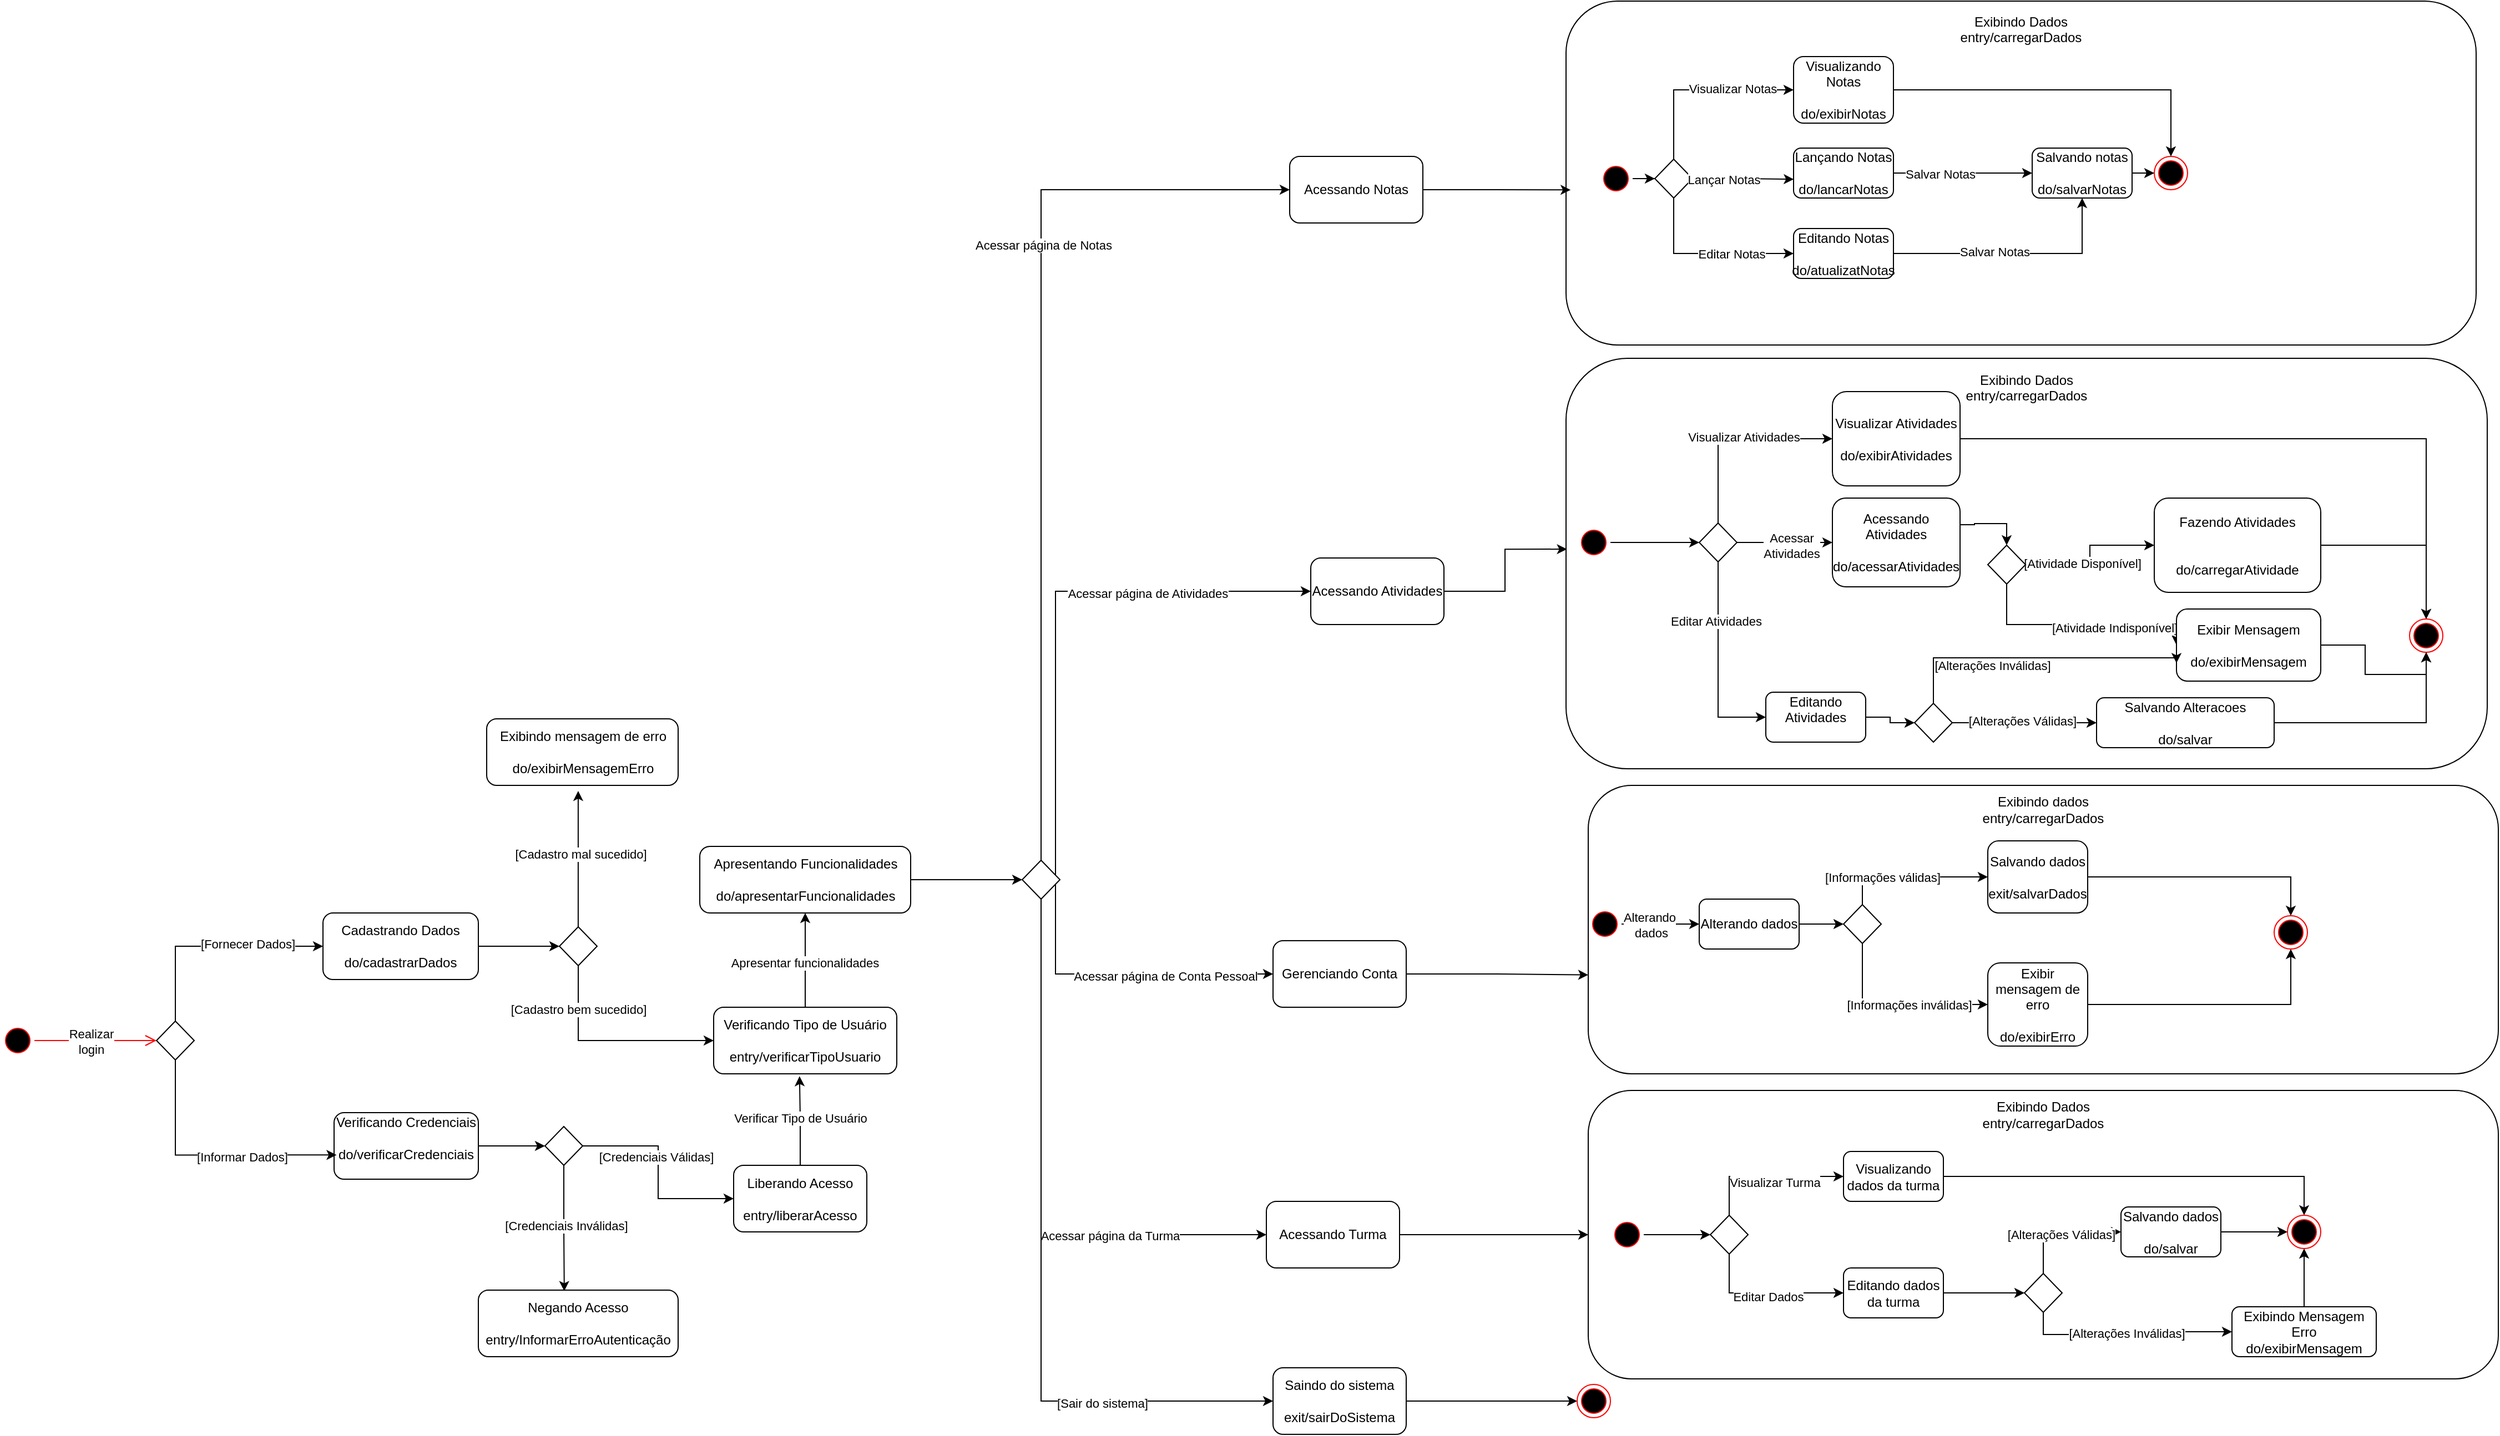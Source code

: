 <mxfile version="24.8.1">
  <diagram name="Página-1" id="I2b7wdGEfSweoE78V1_2">
    <mxGraphModel dx="1282" dy="1734" grid="1" gridSize="10" guides="1" tooltips="1" connect="1" arrows="1" fold="1" page="1" pageScale="1" pageWidth="827" pageHeight="1169" math="0" shadow="0">
      <root>
        <mxCell id="0" />
        <mxCell id="1" parent="0" />
        <mxCell id="JUO4s-n9FVD3C7-Owql0-78" value="Exibindo Dados&lt;div&gt;entry/carregarDados&lt;/div&gt;&lt;div&gt;&lt;br&gt;&lt;/div&gt;&lt;div&gt;&lt;br&gt;&lt;/div&gt;&lt;div&gt;&lt;br&gt;&lt;/div&gt;&lt;div&gt;&lt;br&gt;&lt;/div&gt;&lt;div&gt;&lt;br&gt;&lt;/div&gt;&lt;div&gt;&lt;br&gt;&lt;/div&gt;&lt;div&gt;&lt;br&gt;&lt;/div&gt;&lt;div&gt;&lt;br&gt;&lt;/div&gt;&lt;div&gt;&lt;br&gt;&lt;/div&gt;&lt;div&gt;&lt;br&gt;&lt;/div&gt;&lt;div&gt;&lt;br&gt;&lt;/div&gt;&lt;div&gt;&lt;br&gt;&lt;/div&gt;&lt;div&gt;&lt;br&gt;&lt;/div&gt;&lt;div&gt;&lt;br&gt;&lt;/div&gt;&lt;div&gt;&lt;br&gt;&lt;/div&gt;&lt;div&gt;&lt;br&gt;&lt;/div&gt;&lt;div&gt;&lt;br&gt;&lt;/div&gt;&lt;div&gt;&lt;br&gt;&lt;/div&gt;" style="rounded=1;whiteSpace=wrap;html=1;" vertex="1" parent="1">
          <mxGeometry x="1430" y="-742" width="820" height="310" as="geometry" />
        </mxCell>
        <mxCell id="JUO4s-n9FVD3C7-Owql0-7" value="" style="ellipse;html=1;shape=startState;fillColor=#000000;strokeColor=#ff0000;" vertex="1" parent="1">
          <mxGeometry x="20" y="180" width="30" height="30" as="geometry" />
        </mxCell>
        <mxCell id="JUO4s-n9FVD3C7-Owql0-8" value="" style="edgeStyle=orthogonalEdgeStyle;html=1;verticalAlign=bottom;endArrow=open;endSize=8;strokeColor=#ff0000;rounded=0;entryX=0;entryY=0.5;entryDx=0;entryDy=0;" edge="1" parent="1" source="JUO4s-n9FVD3C7-Owql0-7" target="JUO4s-n9FVD3C7-Owql0-11">
          <mxGeometry relative="1" as="geometry">
            <mxPoint x="130" y="195" as="targetPoint" />
          </mxGeometry>
        </mxCell>
        <mxCell id="JUO4s-n9FVD3C7-Owql0-9" value="Realizar&lt;div&gt;login&lt;/div&gt;" style="edgeLabel;html=1;align=center;verticalAlign=middle;resizable=0;points=[];" vertex="1" connectable="0" parent="JUO4s-n9FVD3C7-Owql0-8">
          <mxGeometry x="-0.077" y="-1" relative="1" as="geometry">
            <mxPoint as="offset" />
          </mxGeometry>
        </mxCell>
        <mxCell id="JUO4s-n9FVD3C7-Owql0-14" style="edgeStyle=orthogonalEdgeStyle;rounded=0;orthogonalLoop=1;jettySize=auto;html=1;entryX=0;entryY=0.5;entryDx=0;entryDy=0;exitX=0.5;exitY=0;exitDx=0;exitDy=0;" edge="1" parent="1" source="JUO4s-n9FVD3C7-Owql0-11" target="JUO4s-n9FVD3C7-Owql0-12">
          <mxGeometry relative="1" as="geometry" />
        </mxCell>
        <mxCell id="JUO4s-n9FVD3C7-Owql0-17" value="[Fornecer Dados]" style="edgeLabel;html=1;align=center;verticalAlign=middle;resizable=0;points=[];" vertex="1" connectable="0" parent="JUO4s-n9FVD3C7-Owql0-14">
          <mxGeometry x="0.321" y="2" relative="1" as="geometry">
            <mxPoint as="offset" />
          </mxGeometry>
        </mxCell>
        <mxCell id="JUO4s-n9FVD3C7-Owql0-11" value="" style="rhombus;whiteSpace=wrap;html=1;" vertex="1" parent="1">
          <mxGeometry x="160" y="177.5" width="34" height="35" as="geometry" />
        </mxCell>
        <mxCell id="JUO4s-n9FVD3C7-Owql0-128" style="edgeStyle=orthogonalEdgeStyle;rounded=0;orthogonalLoop=1;jettySize=auto;html=1;entryX=0;entryY=0.5;entryDx=0;entryDy=0;" edge="1" parent="1" source="JUO4s-n9FVD3C7-Owql0-12" target="JUO4s-n9FVD3C7-Owql0-127">
          <mxGeometry relative="1" as="geometry" />
        </mxCell>
        <mxCell id="JUO4s-n9FVD3C7-Owql0-12" value="Cadastrando Dados&lt;div&gt;&lt;br&gt;&lt;/div&gt;&lt;div&gt;do/cadastrarDados&lt;/div&gt;" style="rounded=1;whiteSpace=wrap;html=1;" vertex="1" parent="1">
          <mxGeometry x="310" y="80" width="140" height="60" as="geometry" />
        </mxCell>
        <mxCell id="JUO4s-n9FVD3C7-Owql0-19" style="edgeStyle=orthogonalEdgeStyle;rounded=0;orthogonalLoop=1;jettySize=auto;html=1;entryX=0;entryY=0.5;entryDx=0;entryDy=0;" edge="1" parent="1" source="JUO4s-n9FVD3C7-Owql0-13" target="JUO4s-n9FVD3C7-Owql0-18">
          <mxGeometry relative="1" as="geometry" />
        </mxCell>
        <mxCell id="JUO4s-n9FVD3C7-Owql0-13" value="Verificando Credenciais&lt;div&gt;&lt;br&gt;&lt;/div&gt;&lt;div&gt;do/verificarCredenciais&lt;/div&gt;&lt;div&gt;&lt;br&gt;&lt;/div&gt;" style="rounded=1;whiteSpace=wrap;html=1;" vertex="1" parent="1">
          <mxGeometry x="320" y="260" width="130" height="60" as="geometry" />
        </mxCell>
        <mxCell id="JUO4s-n9FVD3C7-Owql0-15" style="edgeStyle=orthogonalEdgeStyle;rounded=0;orthogonalLoop=1;jettySize=auto;html=1;entryX=0.017;entryY=0.636;entryDx=0;entryDy=0;entryPerimeter=0;exitX=0.5;exitY=1;exitDx=0;exitDy=0;" edge="1" parent="1" source="JUO4s-n9FVD3C7-Owql0-11" target="JUO4s-n9FVD3C7-Owql0-13">
          <mxGeometry relative="1" as="geometry">
            <Array as="points">
              <mxPoint x="177" y="298" />
            </Array>
          </mxGeometry>
        </mxCell>
        <mxCell id="JUO4s-n9FVD3C7-Owql0-16" value="[Informar Dados]" style="edgeLabel;html=1;align=center;verticalAlign=middle;resizable=0;points=[];" vertex="1" connectable="0" parent="JUO4s-n9FVD3C7-Owql0-15">
          <mxGeometry x="0.254" y="-2" relative="1" as="geometry">
            <mxPoint as="offset" />
          </mxGeometry>
        </mxCell>
        <mxCell id="JUO4s-n9FVD3C7-Owql0-23" style="edgeStyle=orthogonalEdgeStyle;rounded=0;orthogonalLoop=1;jettySize=auto;html=1;entryX=0;entryY=0.5;entryDx=0;entryDy=0;" edge="1" parent="1" source="JUO4s-n9FVD3C7-Owql0-18" target="JUO4s-n9FVD3C7-Owql0-20">
          <mxGeometry relative="1" as="geometry" />
        </mxCell>
        <mxCell id="JUO4s-n9FVD3C7-Owql0-25" value="[Credenciais Válidas]" style="edgeLabel;html=1;align=center;verticalAlign=middle;resizable=0;points=[];" vertex="1" connectable="0" parent="JUO4s-n9FVD3C7-Owql0-23">
          <mxGeometry x="-0.158" y="-2" relative="1" as="geometry">
            <mxPoint as="offset" />
          </mxGeometry>
        </mxCell>
        <mxCell id="JUO4s-n9FVD3C7-Owql0-18" value="" style="rhombus;whiteSpace=wrap;html=1;" vertex="1" parent="1">
          <mxGeometry x="510" y="272.5" width="34" height="35" as="geometry" />
        </mxCell>
        <mxCell id="JUO4s-n9FVD3C7-Owql0-28" style="edgeStyle=orthogonalEdgeStyle;rounded=0;orthogonalLoop=1;jettySize=auto;html=1;entryX=0.5;entryY=1;entryDx=0;entryDy=0;exitX=0.5;exitY=0;exitDx=0;exitDy=0;" edge="1" parent="1" source="JUO4s-n9FVD3C7-Owql0-30" target="JUO4s-n9FVD3C7-Owql0-27">
          <mxGeometry relative="1" as="geometry">
            <mxPoint x="740" y="160" as="sourcePoint" />
          </mxGeometry>
        </mxCell>
        <mxCell id="JUO4s-n9FVD3C7-Owql0-29" value="Apresentar funcionalidades" style="edgeLabel;html=1;align=center;verticalAlign=middle;resizable=0;points=[];" vertex="1" connectable="0" parent="JUO4s-n9FVD3C7-Owql0-28">
          <mxGeometry x="-0.054" y="1" relative="1" as="geometry">
            <mxPoint as="offset" />
          </mxGeometry>
        </mxCell>
        <mxCell id="JUO4s-n9FVD3C7-Owql0-20" value="Liberando Acesso&lt;div&gt;&lt;br&gt;&lt;/div&gt;&lt;div&gt;entry/liberarAcesso&lt;/div&gt;" style="rounded=1;whiteSpace=wrap;html=1;" vertex="1" parent="1">
          <mxGeometry x="680" y="307.5" width="120" height="60" as="geometry" />
        </mxCell>
        <mxCell id="JUO4s-n9FVD3C7-Owql0-21" value="Negando Acesso&lt;div&gt;&lt;br&gt;&lt;/div&gt;&lt;div&gt;entry/InformarErroAutenticação&lt;/div&gt;" style="rounded=1;whiteSpace=wrap;html=1;" vertex="1" parent="1">
          <mxGeometry x="450" y="420" width="180" height="60" as="geometry" />
        </mxCell>
        <mxCell id="JUO4s-n9FVD3C7-Owql0-24" style="edgeStyle=orthogonalEdgeStyle;rounded=0;orthogonalLoop=1;jettySize=auto;html=1;entryX=0.43;entryY=0.014;entryDx=0;entryDy=0;entryPerimeter=0;" edge="1" parent="1" source="JUO4s-n9FVD3C7-Owql0-18" target="JUO4s-n9FVD3C7-Owql0-21">
          <mxGeometry relative="1" as="geometry" />
        </mxCell>
        <mxCell id="JUO4s-n9FVD3C7-Owql0-26" value="[Credenciais Inválidas]" style="edgeLabel;html=1;align=center;verticalAlign=middle;resizable=0;points=[];" vertex="1" connectable="0" parent="JUO4s-n9FVD3C7-Owql0-24">
          <mxGeometry x="-0.036" y="2" relative="1" as="geometry">
            <mxPoint y="-1" as="offset" />
          </mxGeometry>
        </mxCell>
        <mxCell id="JUO4s-n9FVD3C7-Owql0-36" style="edgeStyle=orthogonalEdgeStyle;rounded=0;orthogonalLoop=1;jettySize=auto;html=1;entryX=0;entryY=0.5;entryDx=0;entryDy=0;" edge="1" parent="1" source="JUO4s-n9FVD3C7-Owql0-27" target="JUO4s-n9FVD3C7-Owql0-35">
          <mxGeometry relative="1" as="geometry" />
        </mxCell>
        <mxCell id="JUO4s-n9FVD3C7-Owql0-27" value="Apresentando Funcionalidades&lt;div&gt;&lt;br&gt;&lt;/div&gt;&lt;div&gt;do/apresentarFuncionalidades&lt;/div&gt;" style="rounded=1;whiteSpace=wrap;html=1;" vertex="1" parent="1">
          <mxGeometry x="649.5" y="20" width="190" height="60" as="geometry" />
        </mxCell>
        <mxCell id="JUO4s-n9FVD3C7-Owql0-30" value="Verificando Tipo de Usuário&lt;div&gt;&lt;br&gt;&lt;/div&gt;&lt;div&gt;entry/verificarTipoUsuario&lt;/div&gt;" style="rounded=1;whiteSpace=wrap;html=1;" vertex="1" parent="1">
          <mxGeometry x="662" y="165" width="165" height="60" as="geometry" />
        </mxCell>
        <mxCell id="JUO4s-n9FVD3C7-Owql0-31" style="edgeStyle=orthogonalEdgeStyle;rounded=0;orthogonalLoop=1;jettySize=auto;html=1;entryX=0.469;entryY=1.036;entryDx=0;entryDy=0;entryPerimeter=0;" edge="1" parent="1" source="JUO4s-n9FVD3C7-Owql0-20" target="JUO4s-n9FVD3C7-Owql0-30">
          <mxGeometry relative="1" as="geometry" />
        </mxCell>
        <mxCell id="JUO4s-n9FVD3C7-Owql0-32" value="Verificar Tipo de Usuário" style="edgeLabel;html=1;align=center;verticalAlign=middle;resizable=0;points=[];" vertex="1" connectable="0" parent="JUO4s-n9FVD3C7-Owql0-31">
          <mxGeometry x="0.061" relative="1" as="geometry">
            <mxPoint as="offset" />
          </mxGeometry>
        </mxCell>
        <mxCell id="JUO4s-n9FVD3C7-Owql0-43" style="edgeStyle=orthogonalEdgeStyle;rounded=0;orthogonalLoop=1;jettySize=auto;html=1;entryX=0;entryY=0.5;entryDx=0;entryDy=0;exitX=0.5;exitY=0;exitDx=0;exitDy=0;" edge="1" parent="1" source="JUO4s-n9FVD3C7-Owql0-35" target="JUO4s-n9FVD3C7-Owql0-41">
          <mxGeometry relative="1" as="geometry" />
        </mxCell>
        <mxCell id="JUO4s-n9FVD3C7-Owql0-44" value="Acessar página de Notas" style="edgeLabel;html=1;align=center;verticalAlign=middle;resizable=0;points=[];" vertex="1" connectable="0" parent="JUO4s-n9FVD3C7-Owql0-43">
          <mxGeometry x="0.338" y="-2" relative="1" as="geometry">
            <mxPoint as="offset" />
          </mxGeometry>
        </mxCell>
        <mxCell id="JUO4s-n9FVD3C7-Owql0-45" style="edgeStyle=orthogonalEdgeStyle;rounded=0;orthogonalLoop=1;jettySize=auto;html=1;entryX=0;entryY=0.5;entryDx=0;entryDy=0;" edge="1" parent="1" source="JUO4s-n9FVD3C7-Owql0-35" target="JUO4s-n9FVD3C7-Owql0-39">
          <mxGeometry relative="1" as="geometry">
            <Array as="points">
              <mxPoint x="970" y="-210" />
            </Array>
          </mxGeometry>
        </mxCell>
        <mxCell id="JUO4s-n9FVD3C7-Owql0-46" value="Acessar página de Atividades" style="edgeLabel;html=1;align=center;verticalAlign=middle;resizable=0;points=[];" vertex="1" connectable="0" parent="JUO4s-n9FVD3C7-Owql0-45">
          <mxGeometry x="0.394" y="-2" relative="1" as="geometry">
            <mxPoint as="offset" />
          </mxGeometry>
        </mxCell>
        <mxCell id="JUO4s-n9FVD3C7-Owql0-49" style="edgeStyle=orthogonalEdgeStyle;rounded=0;orthogonalLoop=1;jettySize=auto;html=1;entryX=0;entryY=0.5;entryDx=0;entryDy=0;" edge="1" parent="1" source="JUO4s-n9FVD3C7-Owql0-35" target="JUO4s-n9FVD3C7-Owql0-40">
          <mxGeometry relative="1" as="geometry">
            <Array as="points">
              <mxPoint x="970" y="135" />
            </Array>
          </mxGeometry>
        </mxCell>
        <mxCell id="JUO4s-n9FVD3C7-Owql0-50" value="Acessar página de Conta Pessoal" style="edgeLabel;html=1;align=center;verticalAlign=middle;resizable=0;points=[];" vertex="1" connectable="0" parent="JUO4s-n9FVD3C7-Owql0-49">
          <mxGeometry x="0.3" y="-2" relative="1" as="geometry">
            <mxPoint as="offset" />
          </mxGeometry>
        </mxCell>
        <mxCell id="JUO4s-n9FVD3C7-Owql0-51" style="edgeStyle=orthogonalEdgeStyle;rounded=0;orthogonalLoop=1;jettySize=auto;html=1;entryX=0;entryY=0.5;entryDx=0;entryDy=0;exitX=0.5;exitY=1;exitDx=0;exitDy=0;" edge="1" parent="1" source="JUO4s-n9FVD3C7-Owql0-35" target="JUO4s-n9FVD3C7-Owql0-42">
          <mxGeometry relative="1" as="geometry" />
        </mxCell>
        <mxCell id="JUO4s-n9FVD3C7-Owql0-52" value="Acessar página da Turma" style="edgeLabel;html=1;align=center;verticalAlign=middle;resizable=0;points=[];" vertex="1" connectable="0" parent="JUO4s-n9FVD3C7-Owql0-51">
          <mxGeometry x="0.441" y="-1" relative="1" as="geometry">
            <mxPoint as="offset" />
          </mxGeometry>
        </mxCell>
        <mxCell id="JUO4s-n9FVD3C7-Owql0-55" style="edgeStyle=orthogonalEdgeStyle;rounded=0;orthogonalLoop=1;jettySize=auto;html=1;entryX=0;entryY=0.5;entryDx=0;entryDy=0;" edge="1" parent="1" source="JUO4s-n9FVD3C7-Owql0-35" target="JUO4s-n9FVD3C7-Owql0-54">
          <mxGeometry relative="1" as="geometry">
            <Array as="points">
              <mxPoint x="957" y="520" />
            </Array>
          </mxGeometry>
        </mxCell>
        <mxCell id="JUO4s-n9FVD3C7-Owql0-56" value="[Sair do sistema]" style="edgeLabel;html=1;align=center;verticalAlign=middle;resizable=0;points=[];" vertex="1" connectable="0" parent="JUO4s-n9FVD3C7-Owql0-55">
          <mxGeometry x="0.535" y="-1" relative="1" as="geometry">
            <mxPoint y="1" as="offset" />
          </mxGeometry>
        </mxCell>
        <mxCell id="JUO4s-n9FVD3C7-Owql0-35" value="" style="rhombus;whiteSpace=wrap;html=1;" vertex="1" parent="1">
          <mxGeometry x="940" y="32.5" width="34" height="35" as="geometry" />
        </mxCell>
        <mxCell id="JUO4s-n9FVD3C7-Owql0-39" value="Acessando Atividades" style="rounded=1;whiteSpace=wrap;html=1;" vertex="1" parent="1">
          <mxGeometry x="1200" y="-240" width="120" height="60" as="geometry" />
        </mxCell>
        <mxCell id="JUO4s-n9FVD3C7-Owql0-40" value="Gerenciando Conta" style="rounded=1;whiteSpace=wrap;html=1;" vertex="1" parent="1">
          <mxGeometry x="1166" y="105" width="120" height="60" as="geometry" />
        </mxCell>
        <mxCell id="JUO4s-n9FVD3C7-Owql0-41" value="Acessando Notas" style="rounded=1;whiteSpace=wrap;html=1;" vertex="1" parent="1">
          <mxGeometry x="1181" y="-602" width="120" height="60" as="geometry" />
        </mxCell>
        <mxCell id="JUO4s-n9FVD3C7-Owql0-42" value="Acessando Turma" style="rounded=1;whiteSpace=wrap;html=1;" vertex="1" parent="1">
          <mxGeometry x="1160" y="340" width="120" height="60" as="geometry" />
        </mxCell>
        <mxCell id="JUO4s-n9FVD3C7-Owql0-58" style="edgeStyle=orthogonalEdgeStyle;rounded=0;orthogonalLoop=1;jettySize=auto;html=1;entryX=0;entryY=0.5;entryDx=0;entryDy=0;" edge="1" parent="1" source="JUO4s-n9FVD3C7-Owql0-54" target="JUO4s-n9FVD3C7-Owql0-57">
          <mxGeometry relative="1" as="geometry">
            <mxPoint x="1360" y="302.5" as="targetPoint" />
          </mxGeometry>
        </mxCell>
        <mxCell id="JUO4s-n9FVD3C7-Owql0-54" value="Saindo do sistema&lt;div&gt;&lt;br&gt;&lt;/div&gt;&lt;div&gt;exit/sairDoSistema&lt;/div&gt;" style="rounded=1;whiteSpace=wrap;html=1;" vertex="1" parent="1">
          <mxGeometry x="1166" y="490" width="120" height="60" as="geometry" />
        </mxCell>
        <mxCell id="JUO4s-n9FVD3C7-Owql0-57" value="" style="ellipse;html=1;shape=endState;fillColor=#000000;strokeColor=#ff0000;" vertex="1" parent="1">
          <mxGeometry x="1440" y="505" width="30" height="30" as="geometry" />
        </mxCell>
        <mxCell id="JUO4s-n9FVD3C7-Owql0-62" value="Exibindo dados&lt;div&gt;entry/carregarDados&lt;/div&gt;&lt;div&gt;&lt;br&gt;&lt;/div&gt;&lt;div&gt;&lt;br&gt;&lt;/div&gt;&lt;div&gt;&lt;br&gt;&lt;/div&gt;&lt;div&gt;&lt;br&gt;&lt;/div&gt;&lt;div&gt;&lt;br&gt;&lt;/div&gt;&lt;div&gt;&lt;br&gt;&lt;/div&gt;&lt;div&gt;&lt;br&gt;&lt;/div&gt;&lt;div&gt;&lt;br&gt;&lt;/div&gt;&lt;div&gt;&lt;br&gt;&lt;/div&gt;&lt;div&gt;&lt;br&gt;&lt;/div&gt;&lt;div&gt;&lt;br&gt;&lt;/div&gt;&lt;div&gt;&lt;br&gt;&lt;/div&gt;&lt;div&gt;&lt;br&gt;&lt;/div&gt;&lt;div&gt;&lt;br&gt;&lt;/div&gt;&lt;div&gt;&lt;br&gt;&lt;/div&gt;" style="rounded=1;whiteSpace=wrap;html=1;" vertex="1" parent="1">
          <mxGeometry x="1450" y="-35" width="820" height="260" as="geometry" />
        </mxCell>
        <mxCell id="JUO4s-n9FVD3C7-Owql0-66" style="edgeStyle=orthogonalEdgeStyle;rounded=0;orthogonalLoop=1;jettySize=auto;html=1;entryX=0;entryY=0.5;entryDx=0;entryDy=0;" edge="1" parent="1" source="JUO4s-n9FVD3C7-Owql0-63" target="JUO4s-n9FVD3C7-Owql0-64">
          <mxGeometry relative="1" as="geometry" />
        </mxCell>
        <mxCell id="JUO4s-n9FVD3C7-Owql0-67" value="Alterando&lt;div&gt;&amp;nbsp;dados&lt;/div&gt;" style="edgeLabel;html=1;align=center;verticalAlign=middle;resizable=0;points=[];" vertex="1" connectable="0" parent="JUO4s-n9FVD3C7-Owql0-66">
          <mxGeometry x="-0.281" y="-1" relative="1" as="geometry">
            <mxPoint as="offset" />
          </mxGeometry>
        </mxCell>
        <mxCell id="JUO4s-n9FVD3C7-Owql0-63" value="" style="ellipse;html=1;shape=startState;fillColor=#000000;strokeColor=#ff0000;" vertex="1" parent="1">
          <mxGeometry x="1450" y="75" width="30" height="30" as="geometry" />
        </mxCell>
        <mxCell id="JUO4s-n9FVD3C7-Owql0-69" style="edgeStyle=orthogonalEdgeStyle;rounded=0;orthogonalLoop=1;jettySize=auto;html=1;entryX=0;entryY=0.5;entryDx=0;entryDy=0;" edge="1" parent="1" source="JUO4s-n9FVD3C7-Owql0-64" target="JUO4s-n9FVD3C7-Owql0-68">
          <mxGeometry relative="1" as="geometry" />
        </mxCell>
        <mxCell id="JUO4s-n9FVD3C7-Owql0-64" value="Alterando dados" style="rounded=1;whiteSpace=wrap;html=1;" vertex="1" parent="1">
          <mxGeometry x="1550" y="67.5" width="90" height="45" as="geometry" />
        </mxCell>
        <mxCell id="JUO4s-n9FVD3C7-Owql0-72" style="edgeStyle=orthogonalEdgeStyle;rounded=0;orthogonalLoop=1;jettySize=auto;html=1;entryX=0;entryY=0.5;entryDx=0;entryDy=0;exitX=0.5;exitY=0;exitDx=0;exitDy=0;" edge="1" parent="1" source="JUO4s-n9FVD3C7-Owql0-68" target="JUO4s-n9FVD3C7-Owql0-70">
          <mxGeometry relative="1" as="geometry" />
        </mxCell>
        <mxCell id="JUO4s-n9FVD3C7-Owql0-73" value="[Informações válidas]" style="edgeLabel;html=1;align=center;verticalAlign=middle;resizable=0;points=[];" vertex="1" connectable="0" parent="JUO4s-n9FVD3C7-Owql0-72">
          <mxGeometry x="-0.378" relative="1" as="geometry">
            <mxPoint as="offset" />
          </mxGeometry>
        </mxCell>
        <mxCell id="JUO4s-n9FVD3C7-Owql0-75" style="edgeStyle=orthogonalEdgeStyle;rounded=0;orthogonalLoop=1;jettySize=auto;html=1;entryX=0;entryY=0.5;entryDx=0;entryDy=0;exitX=0.5;exitY=1;exitDx=0;exitDy=0;" edge="1" parent="1" source="JUO4s-n9FVD3C7-Owql0-68" target="JUO4s-n9FVD3C7-Owql0-74">
          <mxGeometry relative="1" as="geometry" />
        </mxCell>
        <mxCell id="JUO4s-n9FVD3C7-Owql0-76" value="[Informações inválidas]" style="edgeLabel;html=1;align=center;verticalAlign=middle;resizable=0;points=[];" vertex="1" connectable="0" parent="JUO4s-n9FVD3C7-Owql0-75">
          <mxGeometry x="0.152" relative="1" as="geometry">
            <mxPoint as="offset" />
          </mxGeometry>
        </mxCell>
        <mxCell id="JUO4s-n9FVD3C7-Owql0-68" value="" style="rhombus;whiteSpace=wrap;html=1;" vertex="1" parent="1">
          <mxGeometry x="1680" y="72.5" width="34" height="35" as="geometry" />
        </mxCell>
        <mxCell id="JUO4s-n9FVD3C7-Owql0-159" style="edgeStyle=orthogonalEdgeStyle;rounded=0;orthogonalLoop=1;jettySize=auto;html=1;entryX=0.5;entryY=0;entryDx=0;entryDy=0;" edge="1" parent="1" source="JUO4s-n9FVD3C7-Owql0-70" target="JUO4s-n9FVD3C7-Owql0-158">
          <mxGeometry relative="1" as="geometry" />
        </mxCell>
        <mxCell id="JUO4s-n9FVD3C7-Owql0-70" value="Salvando dados&lt;div&gt;&lt;br&gt;&lt;/div&gt;&lt;div&gt;exit/salvarDados&lt;/div&gt;" style="rounded=1;whiteSpace=wrap;html=1;" vertex="1" parent="1">
          <mxGeometry x="1810" y="15" width="90" height="65" as="geometry" />
        </mxCell>
        <mxCell id="JUO4s-n9FVD3C7-Owql0-160" style="edgeStyle=orthogonalEdgeStyle;rounded=0;orthogonalLoop=1;jettySize=auto;html=1;entryX=0.5;entryY=1;entryDx=0;entryDy=0;" edge="1" parent="1" source="JUO4s-n9FVD3C7-Owql0-74" target="JUO4s-n9FVD3C7-Owql0-158">
          <mxGeometry relative="1" as="geometry" />
        </mxCell>
        <mxCell id="JUO4s-n9FVD3C7-Owql0-74" value="Exibir mensagem de erro&lt;div&gt;&lt;br&gt;&lt;/div&gt;&lt;div&gt;do/exibirErro&lt;/div&gt;" style="rounded=1;whiteSpace=wrap;html=1;" vertex="1" parent="1">
          <mxGeometry x="1810" y="125" width="90" height="75" as="geometry" />
        </mxCell>
        <mxCell id="JUO4s-n9FVD3C7-Owql0-77" style="edgeStyle=orthogonalEdgeStyle;rounded=0;orthogonalLoop=1;jettySize=auto;html=1;entryX=0;entryY=0.657;entryDx=0;entryDy=0;entryPerimeter=0;" edge="1" parent="1" source="JUO4s-n9FVD3C7-Owql0-40" target="JUO4s-n9FVD3C7-Owql0-62">
          <mxGeometry relative="1" as="geometry" />
        </mxCell>
        <mxCell id="JUO4s-n9FVD3C7-Owql0-97" style="edgeStyle=orthogonalEdgeStyle;rounded=0;orthogonalLoop=1;jettySize=auto;html=1;entryX=0;entryY=0.5;entryDx=0;entryDy=0;" edge="1" parent="1" source="JUO4s-n9FVD3C7-Owql0-79" target="JUO4s-n9FVD3C7-Owql0-94">
          <mxGeometry relative="1" as="geometry" />
        </mxCell>
        <mxCell id="JUO4s-n9FVD3C7-Owql0-79" value="" style="ellipse;html=1;shape=startState;fillColor=#000000;strokeColor=#ff0000;" vertex="1" parent="1">
          <mxGeometry x="1460" y="-597" width="30" height="30" as="geometry" />
        </mxCell>
        <mxCell id="JUO4s-n9FVD3C7-Owql0-136" style="edgeStyle=orthogonalEdgeStyle;rounded=0;orthogonalLoop=1;jettySize=auto;html=1;" edge="1" parent="1" source="JUO4s-n9FVD3C7-Owql0-80" target="JUO4s-n9FVD3C7-Owql0-102">
          <mxGeometry relative="1" as="geometry" />
        </mxCell>
        <mxCell id="JUO4s-n9FVD3C7-Owql0-80" value="Visualizando Notas&lt;div&gt;&lt;br&gt;&lt;/div&gt;&lt;div&gt;do/exibirNotas&lt;/div&gt;" style="rounded=1;whiteSpace=wrap;html=1;" vertex="1" parent="1">
          <mxGeometry x="1635" y="-692" width="90" height="60" as="geometry" />
        </mxCell>
        <mxCell id="JUO4s-n9FVD3C7-Owql0-83" style="edgeStyle=orthogonalEdgeStyle;rounded=0;orthogonalLoop=1;jettySize=auto;html=1;entryX=0.005;entryY=0.549;entryDx=0;entryDy=0;entryPerimeter=0;" edge="1" parent="1" source="JUO4s-n9FVD3C7-Owql0-41" target="JUO4s-n9FVD3C7-Owql0-78">
          <mxGeometry relative="1" as="geometry" />
        </mxCell>
        <mxCell id="JUO4s-n9FVD3C7-Owql0-92" style="edgeStyle=orthogonalEdgeStyle;rounded=0;orthogonalLoop=1;jettySize=auto;html=1;entryX=0;entryY=0.5;entryDx=0;entryDy=0;" edge="1" parent="1" source="JUO4s-n9FVD3C7-Owql0-88" target="JUO4s-n9FVD3C7-Owql0-90">
          <mxGeometry relative="1" as="geometry" />
        </mxCell>
        <mxCell id="JUO4s-n9FVD3C7-Owql0-125" value="Salvar Notas" style="edgeLabel;html=1;align=center;verticalAlign=middle;resizable=0;points=[];" vertex="1" connectable="0" parent="JUO4s-n9FVD3C7-Owql0-92">
          <mxGeometry x="-0.337" y="-1" relative="1" as="geometry">
            <mxPoint as="offset" />
          </mxGeometry>
        </mxCell>
        <mxCell id="JUO4s-n9FVD3C7-Owql0-88" value="Lançando Notas&lt;div&gt;&lt;br&gt;&lt;/div&gt;&lt;div&gt;do/lancarNotas&lt;/div&gt;" style="rounded=1;whiteSpace=wrap;html=1;" vertex="1" parent="1">
          <mxGeometry x="1635" y="-609.5" width="90" height="45" as="geometry" />
        </mxCell>
        <mxCell id="JUO4s-n9FVD3C7-Owql0-91" style="edgeStyle=orthogonalEdgeStyle;rounded=0;orthogonalLoop=1;jettySize=auto;html=1;entryX=0.5;entryY=1;entryDx=0;entryDy=0;" edge="1" parent="1" source="JUO4s-n9FVD3C7-Owql0-89" target="JUO4s-n9FVD3C7-Owql0-90">
          <mxGeometry relative="1" as="geometry" />
        </mxCell>
        <mxCell id="JUO4s-n9FVD3C7-Owql0-126" value="Salvar Notas" style="edgeLabel;html=1;align=center;verticalAlign=middle;resizable=0;points=[];" vertex="1" connectable="0" parent="JUO4s-n9FVD3C7-Owql0-91">
          <mxGeometry x="-0.174" y="2" relative="1" as="geometry">
            <mxPoint as="offset" />
          </mxGeometry>
        </mxCell>
        <mxCell id="JUO4s-n9FVD3C7-Owql0-89" value="Editando Notas&lt;div&gt;&lt;br&gt;&lt;/div&gt;&lt;div&gt;do/atualizatNotas&lt;/div&gt;" style="rounded=1;whiteSpace=wrap;html=1;" vertex="1" parent="1">
          <mxGeometry x="1635" y="-537" width="90" height="45" as="geometry" />
        </mxCell>
        <mxCell id="JUO4s-n9FVD3C7-Owql0-103" style="edgeStyle=orthogonalEdgeStyle;rounded=0;orthogonalLoop=1;jettySize=auto;html=1;entryX=0;entryY=0.5;entryDx=0;entryDy=0;" edge="1" parent="1" source="JUO4s-n9FVD3C7-Owql0-90" target="JUO4s-n9FVD3C7-Owql0-102">
          <mxGeometry relative="1" as="geometry" />
        </mxCell>
        <mxCell id="JUO4s-n9FVD3C7-Owql0-90" value="Salvando notas&lt;div&gt;&lt;br&gt;&lt;/div&gt;&lt;div&gt;do/salvarNotas&lt;/div&gt;" style="rounded=1;whiteSpace=wrap;html=1;" vertex="1" parent="1">
          <mxGeometry x="1850" y="-609.5" width="90" height="45" as="geometry" />
        </mxCell>
        <mxCell id="JUO4s-n9FVD3C7-Owql0-98" style="edgeStyle=orthogonalEdgeStyle;rounded=0;orthogonalLoop=1;jettySize=auto;html=1;entryX=0;entryY=0.5;entryDx=0;entryDy=0;exitX=0.5;exitY=0;exitDx=0;exitDy=0;" edge="1" parent="1" source="JUO4s-n9FVD3C7-Owql0-94" target="JUO4s-n9FVD3C7-Owql0-80">
          <mxGeometry relative="1" as="geometry" />
        </mxCell>
        <mxCell id="JUO4s-n9FVD3C7-Owql0-124" value="Visualizar Notas" style="edgeLabel;html=1;align=center;verticalAlign=middle;resizable=0;points=[];" vertex="1" connectable="0" parent="JUO4s-n9FVD3C7-Owql0-98">
          <mxGeometry x="0.357" y="1" relative="1" as="geometry">
            <mxPoint as="offset" />
          </mxGeometry>
        </mxCell>
        <mxCell id="JUO4s-n9FVD3C7-Owql0-100" style="edgeStyle=orthogonalEdgeStyle;rounded=0;orthogonalLoop=1;jettySize=auto;html=1;entryX=0;entryY=0.5;entryDx=0;entryDy=0;exitX=0.5;exitY=1;exitDx=0;exitDy=0;" edge="1" parent="1" source="JUO4s-n9FVD3C7-Owql0-94" target="JUO4s-n9FVD3C7-Owql0-89">
          <mxGeometry relative="1" as="geometry" />
        </mxCell>
        <mxCell id="JUO4s-n9FVD3C7-Owql0-123" value="Editar Notas" style="edgeLabel;html=1;align=center;verticalAlign=middle;resizable=0;points=[];" vertex="1" connectable="0" parent="JUO4s-n9FVD3C7-Owql0-100">
          <mxGeometry x="0.285" relative="1" as="geometry">
            <mxPoint as="offset" />
          </mxGeometry>
        </mxCell>
        <mxCell id="JUO4s-n9FVD3C7-Owql0-94" value="" style="rhombus;whiteSpace=wrap;html=1;" vertex="1" parent="1">
          <mxGeometry x="1510" y="-599.5" width="34" height="35" as="geometry" />
        </mxCell>
        <mxCell id="JUO4s-n9FVD3C7-Owql0-99" style="edgeStyle=orthogonalEdgeStyle;rounded=0;orthogonalLoop=1;jettySize=auto;html=1;entryX=0.002;entryY=0.625;entryDx=0;entryDy=0;entryPerimeter=0;" edge="1" parent="1" source="JUO4s-n9FVD3C7-Owql0-94" target="JUO4s-n9FVD3C7-Owql0-88">
          <mxGeometry relative="1" as="geometry" />
        </mxCell>
        <mxCell id="JUO4s-n9FVD3C7-Owql0-122" value="Lançar Notas" style="edgeLabel;html=1;align=center;verticalAlign=middle;resizable=0;points=[];" vertex="1" connectable="0" parent="JUO4s-n9FVD3C7-Owql0-99">
          <mxGeometry x="-0.394" y="-1" relative="1" as="geometry">
            <mxPoint as="offset" />
          </mxGeometry>
        </mxCell>
        <mxCell id="JUO4s-n9FVD3C7-Owql0-102" value="" style="ellipse;html=1;shape=endState;fillColor=#000000;strokeColor=#ff0000;" vertex="1" parent="1">
          <mxGeometry x="1960" y="-602" width="30" height="30" as="geometry" />
        </mxCell>
        <mxCell id="JUO4s-n9FVD3C7-Owql0-104" value="Exibindo Dados&lt;div&gt;entry/carregarDados&lt;/div&gt;&lt;div&gt;&lt;br&gt;&lt;/div&gt;&lt;div&gt;&lt;br&gt;&lt;/div&gt;&lt;div&gt;&lt;br&gt;&lt;/div&gt;&lt;div&gt;&lt;br&gt;&lt;/div&gt;&lt;div&gt;&lt;br&gt;&lt;/div&gt;&lt;div&gt;&lt;br&gt;&lt;/div&gt;&lt;div&gt;&lt;br&gt;&lt;/div&gt;&lt;div&gt;&lt;br&gt;&lt;/div&gt;&lt;div&gt;&lt;br&gt;&lt;/div&gt;&lt;div&gt;&lt;br&gt;&lt;/div&gt;&lt;div&gt;&lt;br&gt;&lt;/div&gt;&lt;div&gt;&lt;br&gt;&lt;/div&gt;&lt;div&gt;&lt;br&gt;&lt;/div&gt;&lt;div&gt;&lt;br&gt;&lt;/div&gt;&lt;div&gt;&lt;br&gt;&lt;/div&gt;&lt;div&gt;&lt;br&gt;&lt;/div&gt;&lt;div&gt;&lt;br&gt;&lt;/div&gt;&lt;div&gt;&lt;br&gt;&lt;/div&gt;&lt;div&gt;&lt;br&gt;&lt;/div&gt;&lt;div&gt;&lt;br&gt;&lt;/div&gt;&lt;div&gt;&lt;br&gt;&lt;/div&gt;&lt;div&gt;&lt;br&gt;&lt;/div&gt;" style="rounded=1;whiteSpace=wrap;html=1;movable=0;resizable=0;rotatable=0;deletable=0;editable=0;locked=1;connectable=0;" vertex="1" parent="1">
          <mxGeometry x="1430" y="-420" width="830" height="370" as="geometry" />
        </mxCell>
        <mxCell id="JUO4s-n9FVD3C7-Owql0-106" value="Exibindo Dados&lt;div&gt;entry/carregarDados&lt;/div&gt;&lt;div&gt;&lt;br&gt;&lt;/div&gt;&lt;div&gt;&lt;br&gt;&lt;/div&gt;&lt;div&gt;&lt;br&gt;&lt;/div&gt;&lt;div&gt;&lt;br&gt;&lt;/div&gt;&lt;div&gt;&lt;br&gt;&lt;/div&gt;&lt;div&gt;&lt;br&gt;&lt;/div&gt;&lt;div&gt;&lt;br&gt;&lt;/div&gt;&lt;div&gt;&lt;br&gt;&lt;/div&gt;&lt;div&gt;&lt;br&gt;&lt;/div&gt;&lt;div&gt;&lt;br&gt;&lt;/div&gt;&lt;div&gt;&lt;br&gt;&lt;/div&gt;&lt;div&gt;&lt;br&gt;&lt;/div&gt;&lt;div&gt;&lt;br&gt;&lt;/div&gt;&lt;div&gt;&lt;br&gt;&lt;/div&gt;&lt;div&gt;&lt;br&gt;&lt;/div&gt;" style="rounded=1;whiteSpace=wrap;html=1;" vertex="1" parent="1">
          <mxGeometry x="1450" y="240" width="820" height="260" as="geometry" />
        </mxCell>
        <mxCell id="JUO4s-n9FVD3C7-Owql0-107" style="edgeStyle=orthogonalEdgeStyle;rounded=0;orthogonalLoop=1;jettySize=auto;html=1;" edge="1" parent="1" source="JUO4s-n9FVD3C7-Owql0-42">
          <mxGeometry relative="1" as="geometry">
            <mxPoint x="1450" y="370" as="targetPoint" />
            <Array as="points">
              <mxPoint x="1446" y="370" />
            </Array>
          </mxGeometry>
        </mxCell>
        <mxCell id="JUO4s-n9FVD3C7-Owql0-108" style="edgeStyle=orthogonalEdgeStyle;rounded=0;orthogonalLoop=1;jettySize=auto;html=1;entryX=0.001;entryY=0.465;entryDx=0;entryDy=0;entryPerimeter=0;" edge="1" parent="1" source="JUO4s-n9FVD3C7-Owql0-39" target="JUO4s-n9FVD3C7-Owql0-104">
          <mxGeometry relative="1" as="geometry" />
        </mxCell>
        <mxCell id="JUO4s-n9FVD3C7-Owql0-180" style="edgeStyle=orthogonalEdgeStyle;rounded=0;orthogonalLoop=1;jettySize=auto;html=1;entryX=0;entryY=0.5;entryDx=0;entryDy=0;" edge="1" parent="1" source="JUO4s-n9FVD3C7-Owql0-109" target="JUO4s-n9FVD3C7-Owql0-111">
          <mxGeometry relative="1" as="geometry" />
        </mxCell>
        <mxCell id="JUO4s-n9FVD3C7-Owql0-109" value="" style="ellipse;html=1;shape=startState;fillColor=#000000;strokeColor=#ff0000;" vertex="1" parent="1">
          <mxGeometry x="1440" y="-269" width="30" height="30" as="geometry" />
        </mxCell>
        <mxCell id="JUO4s-n9FVD3C7-Owql0-182" style="edgeStyle=orthogonalEdgeStyle;rounded=0;orthogonalLoop=1;jettySize=auto;html=1;entryX=0;entryY=0.5;entryDx=0;entryDy=0;" edge="1" parent="1" source="JUO4s-n9FVD3C7-Owql0-110" target="JUO4s-n9FVD3C7-Owql0-181">
          <mxGeometry relative="1" as="geometry" />
        </mxCell>
        <mxCell id="JUO4s-n9FVD3C7-Owql0-110" value="" style="ellipse;html=1;shape=startState;fillColor=#000000;strokeColor=#ff0000;" vertex="1" parent="1">
          <mxGeometry x="1470" y="355" width="30" height="30" as="geometry" />
        </mxCell>
        <mxCell id="JUO4s-n9FVD3C7-Owql0-117" style="edgeStyle=orthogonalEdgeStyle;rounded=0;orthogonalLoop=1;jettySize=auto;html=1;entryX=0;entryY=0.5;entryDx=0;entryDy=0;exitX=0.5;exitY=0;exitDx=0;exitDy=0;" edge="1" parent="1" source="JUO4s-n9FVD3C7-Owql0-111" target="JUO4s-n9FVD3C7-Owql0-114">
          <mxGeometry relative="1" as="geometry" />
        </mxCell>
        <mxCell id="JUO4s-n9FVD3C7-Owql0-176" value="Visualizar Atividades" style="edgeLabel;html=1;align=center;verticalAlign=middle;resizable=0;points=[];" vertex="1" connectable="0" parent="JUO4s-n9FVD3C7-Owql0-117">
          <mxGeometry x="0.101" y="2" relative="1" as="geometry">
            <mxPoint as="offset" />
          </mxGeometry>
        </mxCell>
        <mxCell id="JUO4s-n9FVD3C7-Owql0-118" style="edgeStyle=orthogonalEdgeStyle;rounded=0;orthogonalLoop=1;jettySize=auto;html=1;entryX=0;entryY=0.5;entryDx=0;entryDy=0;exitX=1;exitY=0.5;exitDx=0;exitDy=0;" edge="1" parent="1" source="JUO4s-n9FVD3C7-Owql0-111" target="JUO4s-n9FVD3C7-Owql0-115">
          <mxGeometry relative="1" as="geometry" />
        </mxCell>
        <mxCell id="JUO4s-n9FVD3C7-Owql0-178" value="Acessar&lt;div&gt;Atividades&lt;/div&gt;" style="edgeLabel;html=1;align=center;verticalAlign=middle;resizable=0;points=[];" vertex="1" connectable="0" parent="JUO4s-n9FVD3C7-Owql0-118">
          <mxGeometry x="0.144" y="-3" relative="1" as="geometry">
            <mxPoint as="offset" />
          </mxGeometry>
        </mxCell>
        <mxCell id="JUO4s-n9FVD3C7-Owql0-162" style="edgeStyle=orthogonalEdgeStyle;rounded=0;orthogonalLoop=1;jettySize=auto;html=1;entryX=0;entryY=0.5;entryDx=0;entryDy=0;exitX=0.5;exitY=1;exitDx=0;exitDy=0;" edge="1" parent="1" source="JUO4s-n9FVD3C7-Owql0-111" target="JUO4s-n9FVD3C7-Owql0-161">
          <mxGeometry relative="1" as="geometry" />
        </mxCell>
        <mxCell id="JUO4s-n9FVD3C7-Owql0-179" value="Editar Atividades" style="edgeLabel;html=1;align=center;verticalAlign=middle;resizable=0;points=[];" vertex="1" connectable="0" parent="JUO4s-n9FVD3C7-Owql0-162">
          <mxGeometry x="-0.42" y="-2" relative="1" as="geometry">
            <mxPoint as="offset" />
          </mxGeometry>
        </mxCell>
        <mxCell id="JUO4s-n9FVD3C7-Owql0-111" value="" style="rhombus;whiteSpace=wrap;html=1;" vertex="1" parent="1">
          <mxGeometry x="1550" y="-271.5" width="34" height="35" as="geometry" />
        </mxCell>
        <mxCell id="JUO4s-n9FVD3C7-Owql0-154" style="edgeStyle=orthogonalEdgeStyle;rounded=0;orthogonalLoop=1;jettySize=auto;html=1;" edge="1" parent="1" source="JUO4s-n9FVD3C7-Owql0-114" target="JUO4s-n9FVD3C7-Owql0-151">
          <mxGeometry relative="1" as="geometry" />
        </mxCell>
        <mxCell id="JUO4s-n9FVD3C7-Owql0-114" value="Visualizar Atividades&lt;div&gt;&lt;br&gt;&lt;/div&gt;&lt;div&gt;do/exibirAtividades&lt;/div&gt;" style="rounded=1;whiteSpace=wrap;html=1;" vertex="1" parent="1">
          <mxGeometry x="1670" y="-390" width="115" height="85" as="geometry" />
        </mxCell>
        <mxCell id="JUO4s-n9FVD3C7-Owql0-120" style="edgeStyle=orthogonalEdgeStyle;rounded=0;orthogonalLoop=1;jettySize=auto;html=1;entryX=0.5;entryY=0;entryDx=0;entryDy=0;" edge="1" parent="1" source="JUO4s-n9FVD3C7-Owql0-115" target="JUO4s-n9FVD3C7-Owql0-138">
          <mxGeometry relative="1" as="geometry">
            <mxPoint x="1780" y="-221.5" as="targetPoint" />
            <Array as="points">
              <mxPoint x="1798" y="-270" />
              <mxPoint x="1798" y="-271" />
              <mxPoint x="1827" y="-271" />
            </Array>
          </mxGeometry>
        </mxCell>
        <mxCell id="JUO4s-n9FVD3C7-Owql0-115" value="Acessando Atividades&lt;div&gt;&lt;br&gt;&lt;/div&gt;&lt;div&gt;do/acessarAtividades&lt;/div&gt;" style="rounded=1;whiteSpace=wrap;html=1;" vertex="1" parent="1">
          <mxGeometry x="1670" y="-294" width="115" height="80" as="geometry" />
        </mxCell>
        <mxCell id="JUO4s-n9FVD3C7-Owql0-152" style="edgeStyle=orthogonalEdgeStyle;rounded=0;orthogonalLoop=1;jettySize=auto;html=1;entryX=0.5;entryY=0;entryDx=0;entryDy=0;" edge="1" parent="1" source="JUO4s-n9FVD3C7-Owql0-121" target="JUO4s-n9FVD3C7-Owql0-151">
          <mxGeometry relative="1" as="geometry" />
        </mxCell>
        <mxCell id="JUO4s-n9FVD3C7-Owql0-121" value="Fazendo Atividades&lt;div&gt;&lt;br&gt;&lt;/div&gt;&lt;div&gt;&lt;br&gt;&lt;/div&gt;&lt;div&gt;do/carregarAtividade&lt;/div&gt;" style="rounded=1;whiteSpace=wrap;html=1;" vertex="1" parent="1">
          <mxGeometry x="1960" y="-294" width="150" height="85" as="geometry" />
        </mxCell>
        <mxCell id="JUO4s-n9FVD3C7-Owql0-129" style="edgeStyle=orthogonalEdgeStyle;rounded=0;orthogonalLoop=1;jettySize=auto;html=1;entryX=0;entryY=0.5;entryDx=0;entryDy=0;exitX=0.5;exitY=1;exitDx=0;exitDy=0;" edge="1" parent="1" source="JUO4s-n9FVD3C7-Owql0-127" target="JUO4s-n9FVD3C7-Owql0-30">
          <mxGeometry relative="1" as="geometry" />
        </mxCell>
        <mxCell id="JUO4s-n9FVD3C7-Owql0-130" value="[Cadastro bem sucedido]" style="edgeLabel;html=1;align=center;verticalAlign=middle;resizable=0;points=[];" vertex="1" connectable="0" parent="JUO4s-n9FVD3C7-Owql0-129">
          <mxGeometry x="-0.589" relative="1" as="geometry">
            <mxPoint as="offset" />
          </mxGeometry>
        </mxCell>
        <mxCell id="JUO4s-n9FVD3C7-Owql0-127" value="" style="rhombus;whiteSpace=wrap;html=1;" vertex="1" parent="1">
          <mxGeometry x="523" y="92.5" width="34" height="35" as="geometry" />
        </mxCell>
        <mxCell id="JUO4s-n9FVD3C7-Owql0-131" value="Exibindo mensagem de erro&lt;div&gt;&lt;br&gt;&lt;/div&gt;&lt;div&gt;do/exibirMensagemErro&lt;/div&gt;" style="rounded=1;whiteSpace=wrap;html=1;" vertex="1" parent="1">
          <mxGeometry x="457.5" y="-95" width="172.5" height="60" as="geometry" />
        </mxCell>
        <mxCell id="JUO4s-n9FVD3C7-Owql0-133" style="edgeStyle=orthogonalEdgeStyle;rounded=0;orthogonalLoop=1;jettySize=auto;html=1;entryX=0.478;entryY=1.083;entryDx=0;entryDy=0;entryPerimeter=0;" edge="1" parent="1" source="JUO4s-n9FVD3C7-Owql0-127" target="JUO4s-n9FVD3C7-Owql0-131">
          <mxGeometry relative="1" as="geometry" />
        </mxCell>
        <mxCell id="JUO4s-n9FVD3C7-Owql0-134" value="[Cadastro mal sucedido]" style="edgeLabel;html=1;align=center;verticalAlign=middle;resizable=0;points=[];" vertex="1" connectable="0" parent="JUO4s-n9FVD3C7-Owql0-133">
          <mxGeometry x="0.067" y="-2" relative="1" as="geometry">
            <mxPoint as="offset" />
          </mxGeometry>
        </mxCell>
        <mxCell id="JUO4s-n9FVD3C7-Owql0-140" style="edgeStyle=orthogonalEdgeStyle;rounded=0;orthogonalLoop=1;jettySize=auto;html=1;entryX=0;entryY=0.5;entryDx=0;entryDy=0;" edge="1" parent="1" source="JUO4s-n9FVD3C7-Owql0-138" target="JUO4s-n9FVD3C7-Owql0-121">
          <mxGeometry relative="1" as="geometry" />
        </mxCell>
        <mxCell id="JUO4s-n9FVD3C7-Owql0-146" value="[Atividade Disponível]" style="edgeLabel;html=1;align=center;verticalAlign=middle;resizable=0;points=[];" vertex="1" connectable="0" parent="JUO4s-n9FVD3C7-Owql0-140">
          <mxGeometry x="-0.239" y="1" relative="1" as="geometry">
            <mxPoint as="offset" />
          </mxGeometry>
        </mxCell>
        <mxCell id="JUO4s-n9FVD3C7-Owql0-149" style="edgeStyle=orthogonalEdgeStyle;rounded=0;orthogonalLoop=1;jettySize=auto;html=1;entryX=0;entryY=0.5;entryDx=0;entryDy=0;exitX=0.5;exitY=1;exitDx=0;exitDy=0;" edge="1" parent="1" source="JUO4s-n9FVD3C7-Owql0-138" target="JUO4s-n9FVD3C7-Owql0-147">
          <mxGeometry relative="1" as="geometry">
            <Array as="points">
              <mxPoint x="1827" y="-180" />
              <mxPoint x="1980" y="-180" />
            </Array>
          </mxGeometry>
        </mxCell>
        <mxCell id="JUO4s-n9FVD3C7-Owql0-150" value="[Atividade Indisponível]" style="edgeLabel;html=1;align=center;verticalAlign=middle;resizable=0;points=[];" vertex="1" connectable="0" parent="JUO4s-n9FVD3C7-Owql0-149">
          <mxGeometry x="0.281" y="-3" relative="1" as="geometry">
            <mxPoint as="offset" />
          </mxGeometry>
        </mxCell>
        <mxCell id="JUO4s-n9FVD3C7-Owql0-138" value="" style="rhombus;whiteSpace=wrap;html=1;" vertex="1" parent="1">
          <mxGeometry x="1810" y="-251.5" width="34" height="35" as="geometry" />
        </mxCell>
        <mxCell id="JUO4s-n9FVD3C7-Owql0-153" style="edgeStyle=orthogonalEdgeStyle;rounded=0;orthogonalLoop=1;jettySize=auto;html=1;entryX=0.5;entryY=1;entryDx=0;entryDy=0;" edge="1" parent="1" source="JUO4s-n9FVD3C7-Owql0-147" target="JUO4s-n9FVD3C7-Owql0-151">
          <mxGeometry relative="1" as="geometry" />
        </mxCell>
        <mxCell id="JUO4s-n9FVD3C7-Owql0-147" value="Exibir Mensagem&lt;div&gt;&lt;br&gt;&lt;/div&gt;&lt;div&gt;do/exibirMensagem&lt;/div&gt;" style="rounded=1;whiteSpace=wrap;html=1;" vertex="1" parent="1">
          <mxGeometry x="1980" y="-194" width="130" height="65" as="geometry" />
        </mxCell>
        <mxCell id="JUO4s-n9FVD3C7-Owql0-151" value="" style="ellipse;html=1;shape=endState;fillColor=#000000;strokeColor=#ff0000;" vertex="1" parent="1">
          <mxGeometry x="2190" y="-185" width="30" height="30" as="geometry" />
        </mxCell>
        <mxCell id="JUO4s-n9FVD3C7-Owql0-188" style="edgeStyle=orthogonalEdgeStyle;rounded=0;orthogonalLoop=1;jettySize=auto;html=1;" edge="1" parent="1" source="JUO4s-n9FVD3C7-Owql0-155" target="JUO4s-n9FVD3C7-Owql0-187">
          <mxGeometry relative="1" as="geometry" />
        </mxCell>
        <mxCell id="JUO4s-n9FVD3C7-Owql0-155" value="Visualizando dados da turma" style="rounded=1;whiteSpace=wrap;html=1;" vertex="1" parent="1">
          <mxGeometry x="1680" y="295" width="90" height="45" as="geometry" />
        </mxCell>
        <mxCell id="JUO4s-n9FVD3C7-Owql0-158" value="" style="ellipse;html=1;shape=endState;fillColor=#000000;strokeColor=#ff0000;" vertex="1" parent="1">
          <mxGeometry x="2068" y="82.5" width="30" height="30" as="geometry" />
        </mxCell>
        <mxCell id="JUO4s-n9FVD3C7-Owql0-170" style="edgeStyle=orthogonalEdgeStyle;rounded=0;orthogonalLoop=1;jettySize=auto;html=1;entryX=0;entryY=0.5;entryDx=0;entryDy=0;" edge="1" parent="1" source="JUO4s-n9FVD3C7-Owql0-161" target="JUO4s-n9FVD3C7-Owql0-163">
          <mxGeometry relative="1" as="geometry" />
        </mxCell>
        <mxCell id="JUO4s-n9FVD3C7-Owql0-161" value="Editando Atividades&lt;div&gt;&lt;br&gt;&lt;/div&gt;" style="rounded=1;whiteSpace=wrap;html=1;" vertex="1" parent="1">
          <mxGeometry x="1610" y="-119" width="90" height="45" as="geometry" />
        </mxCell>
        <mxCell id="JUO4s-n9FVD3C7-Owql0-167" style="edgeStyle=orthogonalEdgeStyle;rounded=0;orthogonalLoop=1;jettySize=auto;html=1;" edge="1" parent="1" source="JUO4s-n9FVD3C7-Owql0-163" target="JUO4s-n9FVD3C7-Owql0-164">
          <mxGeometry relative="1" as="geometry" />
        </mxCell>
        <mxCell id="JUO4s-n9FVD3C7-Owql0-168" value="[Alterações Válidas]" style="edgeLabel;html=1;align=center;verticalAlign=middle;resizable=0;points=[];" vertex="1" connectable="0" parent="JUO4s-n9FVD3C7-Owql0-167">
          <mxGeometry x="-0.028" y="2" relative="1" as="geometry">
            <mxPoint as="offset" />
          </mxGeometry>
        </mxCell>
        <mxCell id="JUO4s-n9FVD3C7-Owql0-172" style="edgeStyle=orthogonalEdgeStyle;rounded=0;orthogonalLoop=1;jettySize=auto;html=1;entryX=0;entryY=0.75;entryDx=0;entryDy=0;" edge="1" parent="1" source="JUO4s-n9FVD3C7-Owql0-163" target="JUO4s-n9FVD3C7-Owql0-147">
          <mxGeometry relative="1" as="geometry">
            <Array as="points">
              <mxPoint x="1761" y="-150" />
              <mxPoint x="1980" y="-150" />
            </Array>
          </mxGeometry>
        </mxCell>
        <mxCell id="JUO4s-n9FVD3C7-Owql0-173" value="[Alterações Inválidas]" style="edgeLabel;html=1;align=center;verticalAlign=middle;resizable=0;points=[];" vertex="1" connectable="0" parent="JUO4s-n9FVD3C7-Owql0-172">
          <mxGeometry x="-0.289" y="-7" relative="1" as="geometry">
            <mxPoint as="offset" />
          </mxGeometry>
        </mxCell>
        <mxCell id="JUO4s-n9FVD3C7-Owql0-163" value="" style="rhombus;whiteSpace=wrap;html=1;" vertex="1" parent="1">
          <mxGeometry x="1744" y="-109" width="34" height="35" as="geometry" />
        </mxCell>
        <mxCell id="JUO4s-n9FVD3C7-Owql0-169" style="edgeStyle=orthogonalEdgeStyle;rounded=0;orthogonalLoop=1;jettySize=auto;html=1;entryX=0.5;entryY=1;entryDx=0;entryDy=0;" edge="1" parent="1" source="JUO4s-n9FVD3C7-Owql0-164" target="JUO4s-n9FVD3C7-Owql0-151">
          <mxGeometry relative="1" as="geometry" />
        </mxCell>
        <mxCell id="JUO4s-n9FVD3C7-Owql0-164" value="&lt;div&gt;Salvando Alteracoes&lt;/div&gt;&lt;div&gt;&lt;br&gt;&lt;/div&gt;&lt;div&gt;do/salvar&lt;/div&gt;" style="rounded=1;whiteSpace=wrap;html=1;" vertex="1" parent="1">
          <mxGeometry x="1908" y="-114" width="160" height="45" as="geometry" />
        </mxCell>
        <mxCell id="JUO4s-n9FVD3C7-Owql0-193" style="edgeStyle=orthogonalEdgeStyle;rounded=0;orthogonalLoop=1;jettySize=auto;html=1;entryX=0;entryY=0.5;entryDx=0;entryDy=0;" edge="1" parent="1" source="JUO4s-n9FVD3C7-Owql0-175" target="JUO4s-n9FVD3C7-Owql0-191">
          <mxGeometry relative="1" as="geometry" />
        </mxCell>
        <mxCell id="JUO4s-n9FVD3C7-Owql0-175" value="Editando dados da turma" style="rounded=1;whiteSpace=wrap;html=1;" vertex="1" parent="1">
          <mxGeometry x="1680" y="400" width="90" height="45" as="geometry" />
        </mxCell>
        <mxCell id="JUO4s-n9FVD3C7-Owql0-183" style="edgeStyle=orthogonalEdgeStyle;rounded=0;orthogonalLoop=1;jettySize=auto;html=1;entryX=0;entryY=0.5;entryDx=0;entryDy=0;exitX=0.5;exitY=0;exitDx=0;exitDy=0;" edge="1" parent="1" source="JUO4s-n9FVD3C7-Owql0-181" target="JUO4s-n9FVD3C7-Owql0-155">
          <mxGeometry relative="1" as="geometry" />
        </mxCell>
        <mxCell id="JUO4s-n9FVD3C7-Owql0-185" value="Visualizar Turma" style="edgeLabel;html=1;align=center;verticalAlign=middle;resizable=0;points=[];" vertex="1" connectable="0" parent="JUO4s-n9FVD3C7-Owql0-183">
          <mxGeometry x="0.097" y="-4" relative="1" as="geometry">
            <mxPoint y="1" as="offset" />
          </mxGeometry>
        </mxCell>
        <mxCell id="JUO4s-n9FVD3C7-Owql0-184" style="edgeStyle=orthogonalEdgeStyle;rounded=0;orthogonalLoop=1;jettySize=auto;html=1;entryX=0;entryY=0.5;entryDx=0;entryDy=0;exitX=0.5;exitY=1;exitDx=0;exitDy=0;" edge="1" parent="1" source="JUO4s-n9FVD3C7-Owql0-181" target="JUO4s-n9FVD3C7-Owql0-175">
          <mxGeometry relative="1" as="geometry" />
        </mxCell>
        <mxCell id="JUO4s-n9FVD3C7-Owql0-186" value="Editar Dados" style="edgeLabel;html=1;align=center;verticalAlign=middle;resizable=0;points=[];" vertex="1" connectable="0" parent="JUO4s-n9FVD3C7-Owql0-184">
          <mxGeometry x="0.015" y="-2" relative="1" as="geometry">
            <mxPoint y="1" as="offset" />
          </mxGeometry>
        </mxCell>
        <mxCell id="JUO4s-n9FVD3C7-Owql0-181" value="" style="rhombus;whiteSpace=wrap;html=1;" vertex="1" parent="1">
          <mxGeometry x="1560" y="352.5" width="34" height="35" as="geometry" />
        </mxCell>
        <mxCell id="JUO4s-n9FVD3C7-Owql0-187" value="" style="ellipse;html=1;shape=endState;fillColor=#000000;strokeColor=#ff0000;" vertex="1" parent="1">
          <mxGeometry x="2080" y="352.5" width="30" height="30" as="geometry" />
        </mxCell>
        <mxCell id="JUO4s-n9FVD3C7-Owql0-190" style="edgeStyle=orthogonalEdgeStyle;rounded=0;orthogonalLoop=1;jettySize=auto;html=1;entryX=0;entryY=0.5;entryDx=0;entryDy=0;" edge="1" parent="1" source="JUO4s-n9FVD3C7-Owql0-189" target="JUO4s-n9FVD3C7-Owql0-187">
          <mxGeometry relative="1" as="geometry" />
        </mxCell>
        <mxCell id="JUO4s-n9FVD3C7-Owql0-189" value="Salvando dados&lt;div&gt;&lt;br&gt;&lt;/div&gt;&lt;div&gt;do/salvar&lt;/div&gt;" style="rounded=1;whiteSpace=wrap;html=1;" vertex="1" parent="1">
          <mxGeometry x="1930" y="345" width="90" height="45" as="geometry" />
        </mxCell>
        <mxCell id="JUO4s-n9FVD3C7-Owql0-194" style="edgeStyle=orthogonalEdgeStyle;rounded=0;orthogonalLoop=1;jettySize=auto;html=1;entryX=0;entryY=0.5;entryDx=0;entryDy=0;exitX=0.5;exitY=0;exitDx=0;exitDy=0;" edge="1" parent="1" source="JUO4s-n9FVD3C7-Owql0-191" target="JUO4s-n9FVD3C7-Owql0-189">
          <mxGeometry relative="1" as="geometry" />
        </mxCell>
        <mxCell id="JUO4s-n9FVD3C7-Owql0-196" value="[Alterações Válidas]" style="edgeLabel;html=1;align=center;verticalAlign=middle;resizable=0;points=[];" vertex="1" connectable="0" parent="JUO4s-n9FVD3C7-Owql0-194">
          <mxGeometry x="-0.001" y="-1" relative="1" as="geometry">
            <mxPoint y="1" as="offset" />
          </mxGeometry>
        </mxCell>
        <mxCell id="JUO4s-n9FVD3C7-Owql0-199" style="edgeStyle=orthogonalEdgeStyle;rounded=0;orthogonalLoop=1;jettySize=auto;html=1;entryX=0;entryY=0.5;entryDx=0;entryDy=0;exitX=0.5;exitY=1;exitDx=0;exitDy=0;" edge="1" parent="1" source="JUO4s-n9FVD3C7-Owql0-191" target="JUO4s-n9FVD3C7-Owql0-197">
          <mxGeometry relative="1" as="geometry" />
        </mxCell>
        <mxCell id="JUO4s-n9FVD3C7-Owql0-201" value="[Alterações Inválidas]" style="edgeLabel;html=1;align=center;verticalAlign=middle;resizable=0;points=[];" vertex="1" connectable="0" parent="JUO4s-n9FVD3C7-Owql0-199">
          <mxGeometry x="-0.011" y="1" relative="1" as="geometry">
            <mxPoint as="offset" />
          </mxGeometry>
        </mxCell>
        <mxCell id="JUO4s-n9FVD3C7-Owql0-191" value="" style="rhombus;whiteSpace=wrap;html=1;" vertex="1" parent="1">
          <mxGeometry x="1843" y="405" width="34" height="35" as="geometry" />
        </mxCell>
        <mxCell id="JUO4s-n9FVD3C7-Owql0-197" value="Exibindo Mensagem Erro&lt;div&gt;do/exibirMensagem&lt;/div&gt;" style="rounded=1;whiteSpace=wrap;html=1;" vertex="1" parent="1">
          <mxGeometry x="2030" y="435" width="130" height="45" as="geometry" />
        </mxCell>
        <mxCell id="JUO4s-n9FVD3C7-Owql0-200" style="edgeStyle=orthogonalEdgeStyle;rounded=0;orthogonalLoop=1;jettySize=auto;html=1;entryX=0.5;entryY=1;entryDx=0;entryDy=0;" edge="1" parent="1" source="JUO4s-n9FVD3C7-Owql0-197" target="JUO4s-n9FVD3C7-Owql0-187">
          <mxGeometry relative="1" as="geometry" />
        </mxCell>
      </root>
    </mxGraphModel>
  </diagram>
</mxfile>
